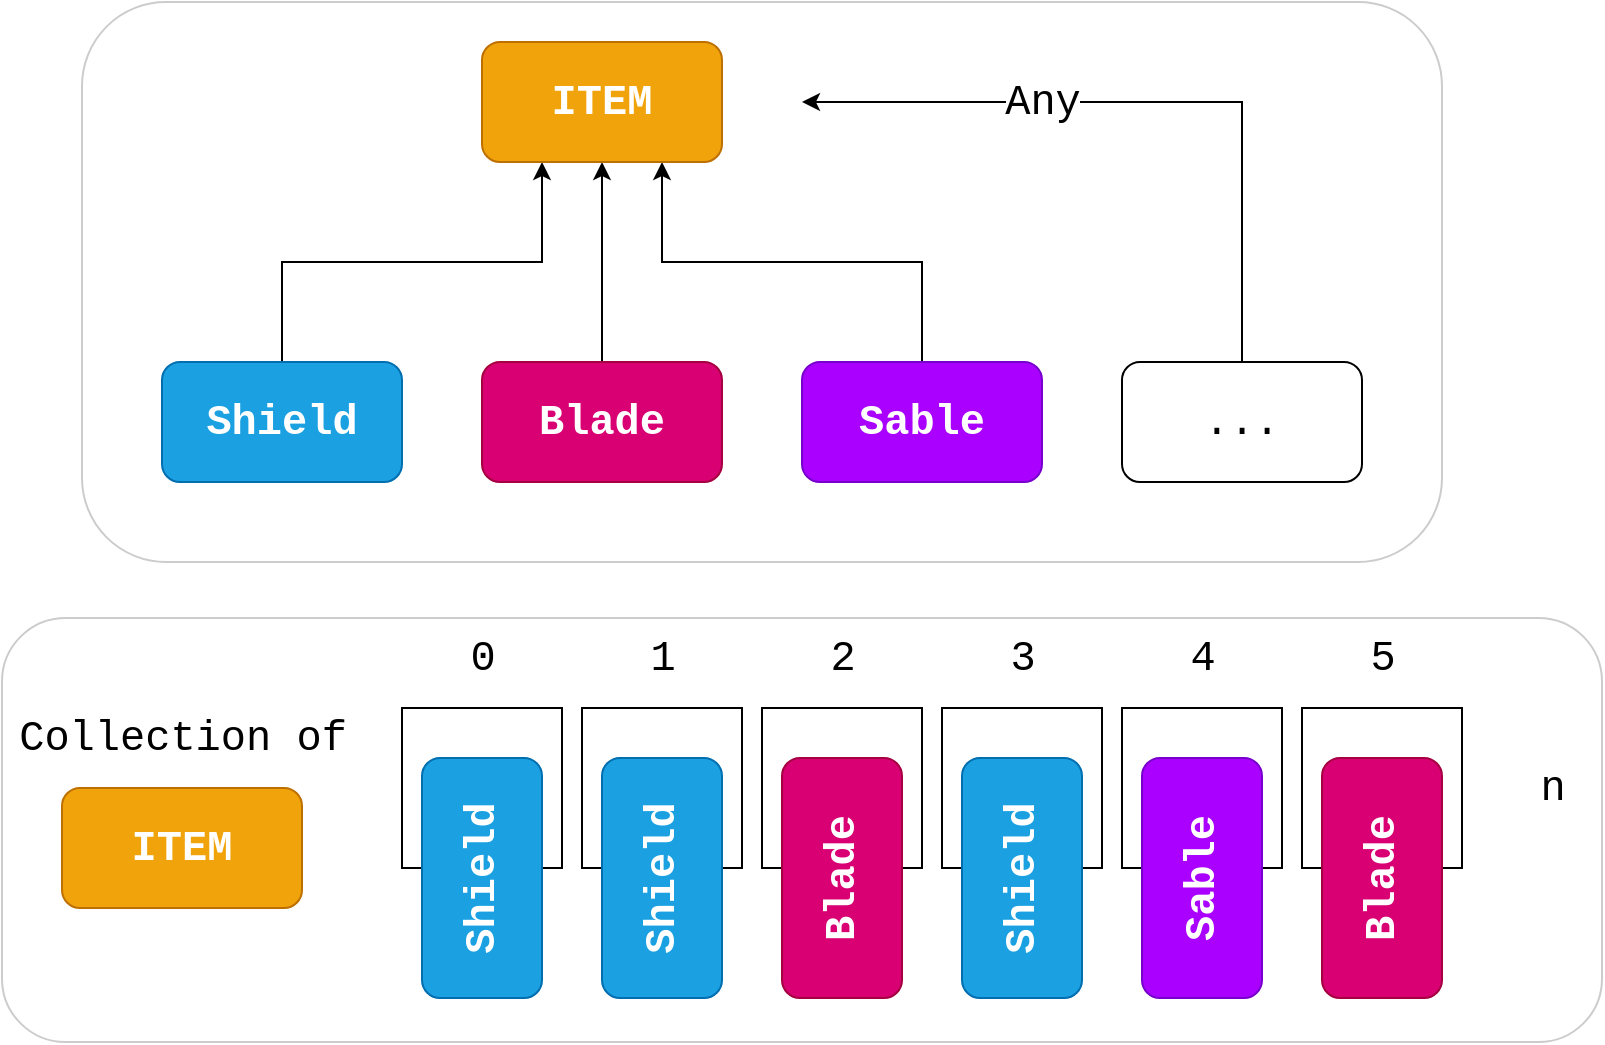 <mxfile version="13.0.6" type="device"><diagram id="B9JzBkdwT94Xz0L-NBJa" name="Page-1"><mxGraphModel dx="1422" dy="768" grid="1" gridSize="10" guides="1" tooltips="1" connect="1" arrows="1" fold="1" page="1" pageScale="1" pageWidth="850" pageHeight="1100" math="0" shadow="0"><root><mxCell id="0"/><mxCell id="1" parent="0"/><mxCell id="4CImGb2FpOQ7XYanFMSl-36" value="" style="rounded=1;whiteSpace=wrap;html=1;shadow=0;glass=0;comic=0;strokeColor=#CCCCCC;fillColor=none;fontFamily=Courier New;fontSize=21;" vertex="1" parent="1"><mxGeometry x="25" y="348" width="800" height="212" as="geometry"/></mxCell><mxCell id="4CImGb2FpOQ7XYanFMSl-14" value="" style="rounded=1;whiteSpace=wrap;html=1;fontFamily=Courier New;fontSize=21;fillColor=none;strokeColor=#CCCCCC;" vertex="1" parent="1"><mxGeometry x="65" y="40" width="680" height="280" as="geometry"/></mxCell><mxCell id="4CImGb2FpOQ7XYanFMSl-8" style="edgeStyle=orthogonalEdgeStyle;rounded=0;orthogonalLoop=1;jettySize=auto;html=1;exitX=0.5;exitY=0;exitDx=0;exitDy=0;entryX=0.25;entryY=1;entryDx=0;entryDy=0;fontFamily=Courier New;fontSize=21;" edge="1" parent="1" source="4CImGb2FpOQ7XYanFMSl-4" target="4CImGb2FpOQ7XYanFMSl-7"><mxGeometry relative="1" as="geometry"/></mxCell><mxCell id="4CImGb2FpOQ7XYanFMSl-4" value="Shield" style="rounded=1;whiteSpace=wrap;html=1;fontSize=21;fontStyle=1;fontFamily=Courier New;fillColor=#1ba1e2;strokeColor=#006EAF;fontColor=#ffffff;" vertex="1" parent="1"><mxGeometry x="105" y="220" width="120" height="60" as="geometry"/></mxCell><mxCell id="4CImGb2FpOQ7XYanFMSl-9" style="edgeStyle=orthogonalEdgeStyle;rounded=0;orthogonalLoop=1;jettySize=auto;html=1;exitX=0.5;exitY=0;exitDx=0;exitDy=0;entryX=0.5;entryY=1;entryDx=0;entryDy=0;fontFamily=Courier New;fontSize=21;" edge="1" parent="1" source="4CImGb2FpOQ7XYanFMSl-5" target="4CImGb2FpOQ7XYanFMSl-7"><mxGeometry relative="1" as="geometry"/></mxCell><mxCell id="4CImGb2FpOQ7XYanFMSl-5" value="Blade" style="rounded=1;whiteSpace=wrap;html=1;fontSize=21;fontStyle=1;fontFamily=Courier New;fillColor=#d80073;strokeColor=#A50040;fontColor=#ffffff;" vertex="1" parent="1"><mxGeometry x="265" y="220" width="120" height="60" as="geometry"/></mxCell><mxCell id="4CImGb2FpOQ7XYanFMSl-10" style="edgeStyle=orthogonalEdgeStyle;rounded=0;orthogonalLoop=1;jettySize=auto;html=1;exitX=0.5;exitY=0;exitDx=0;exitDy=0;entryX=0.75;entryY=1;entryDx=0;entryDy=0;fontFamily=Courier New;fontSize=21;" edge="1" parent="1" source="4CImGb2FpOQ7XYanFMSl-6" target="4CImGb2FpOQ7XYanFMSl-7"><mxGeometry relative="1" as="geometry"/></mxCell><mxCell id="4CImGb2FpOQ7XYanFMSl-6" value="Sable" style="rounded=1;whiteSpace=wrap;html=1;fontSize=21;fontStyle=1;fontFamily=Courier New;fillColor=#aa00ff;strokeColor=#7700CC;fontColor=#ffffff;comic=0;glass=0;shadow=0;" vertex="1" parent="1"><mxGeometry x="425" y="220" width="120" height="60" as="geometry"/></mxCell><mxCell id="4CImGb2FpOQ7XYanFMSl-7" value="ITEM" style="rounded=1;whiteSpace=wrap;html=1;fontFamily=Courier New;fontSize=21;fontStyle=1;fillColor=#f0a30a;strokeColor=#BD7000;fontColor=#ffffff;" vertex="1" parent="1"><mxGeometry x="265" y="60" width="120" height="60" as="geometry"/></mxCell><mxCell id="4CImGb2FpOQ7XYanFMSl-13" value="Any" style="edgeStyle=orthogonalEdgeStyle;rounded=0;orthogonalLoop=1;jettySize=auto;html=1;exitX=0.5;exitY=0;exitDx=0;exitDy=0;fontFamily=Courier New;fontSize=21;" edge="1" parent="1" source="4CImGb2FpOQ7XYanFMSl-11"><mxGeometry x="0.314" relative="1" as="geometry"><mxPoint x="425" y="90" as="targetPoint"/><Array as="points"><mxPoint x="645" y="90"/></Array><mxPoint as="offset"/></mxGeometry></mxCell><mxCell id="4CImGb2FpOQ7XYanFMSl-11" value="..." style="rounded=1;whiteSpace=wrap;html=1;fontFamily=Courier New;fontSize=21;fillColor=none;" vertex="1" parent="1"><mxGeometry x="585" y="220" width="120" height="60" as="geometry"/></mxCell><mxCell id="4CImGb2FpOQ7XYanFMSl-15" value="" style="whiteSpace=wrap;html=1;aspect=fixed;shadow=0;glass=0;comic=0;strokeColor=#000000;fillColor=none;fontFamily=Courier New;fontSize=21;" vertex="1" parent="1"><mxGeometry x="225" y="393" width="80" height="80" as="geometry"/></mxCell><mxCell id="4CImGb2FpOQ7XYanFMSl-16" value="" style="whiteSpace=wrap;html=1;aspect=fixed;shadow=0;glass=0;comic=0;strokeColor=#000000;fillColor=none;fontFamily=Courier New;fontSize=21;" vertex="1" parent="1"><mxGeometry x="315" y="393" width="80" height="80" as="geometry"/></mxCell><mxCell id="4CImGb2FpOQ7XYanFMSl-17" value="" style="whiteSpace=wrap;html=1;aspect=fixed;shadow=0;glass=0;comic=0;strokeColor=#000000;fillColor=none;fontFamily=Courier New;fontSize=21;" vertex="1" parent="1"><mxGeometry x="405" y="393" width="80" height="80" as="geometry"/></mxCell><mxCell id="4CImGb2FpOQ7XYanFMSl-18" value="" style="whiteSpace=wrap;html=1;aspect=fixed;shadow=0;glass=0;comic=0;strokeColor=#000000;fillColor=none;fontFamily=Courier New;fontSize=21;" vertex="1" parent="1"><mxGeometry x="495" y="393" width="80" height="80" as="geometry"/></mxCell><mxCell id="4CImGb2FpOQ7XYanFMSl-19" value="" style="whiteSpace=wrap;html=1;aspect=fixed;shadow=0;glass=0;comic=0;strokeColor=#000000;fillColor=none;fontFamily=Courier New;fontSize=21;" vertex="1" parent="1"><mxGeometry x="585" y="393" width="80" height="80" as="geometry"/></mxCell><mxCell id="4CImGb2FpOQ7XYanFMSl-20" value="" style="whiteSpace=wrap;html=1;aspect=fixed;shadow=0;glass=0;comic=0;strokeColor=#000000;fillColor=none;fontFamily=Courier New;fontSize=21;" vertex="1" parent="1"><mxGeometry x="675" y="393" width="80" height="80" as="geometry"/></mxCell><mxCell id="4CImGb2FpOQ7XYanFMSl-21" value="ITEM" style="rounded=1;whiteSpace=wrap;html=1;fontFamily=Courier New;fontSize=21;fontStyle=1;fillColor=#f0a30a;strokeColor=#BD7000;fontColor=#ffffff;" vertex="1" parent="1"><mxGeometry x="55" y="433" width="120" height="60" as="geometry"/></mxCell><mxCell id="4CImGb2FpOQ7XYanFMSl-22" value="0" style="text;html=1;align=center;verticalAlign=middle;resizable=0;points=[];autosize=1;fontSize=21;fontFamily=Courier New;" vertex="1" parent="1"><mxGeometry x="250" y="353" width="30" height="30" as="geometry"/></mxCell><mxCell id="4CImGb2FpOQ7XYanFMSl-23" value="1" style="text;html=1;align=center;verticalAlign=middle;resizable=0;points=[];autosize=1;fontSize=21;fontFamily=Courier New;" vertex="1" parent="1"><mxGeometry x="340" y="353" width="30" height="30" as="geometry"/></mxCell><mxCell id="4CImGb2FpOQ7XYanFMSl-24" value="2" style="text;html=1;align=center;verticalAlign=middle;resizable=0;points=[];autosize=1;fontSize=21;fontFamily=Courier New;" vertex="1" parent="1"><mxGeometry x="430" y="353" width="30" height="30" as="geometry"/></mxCell><mxCell id="4CImGb2FpOQ7XYanFMSl-25" value="3" style="text;html=1;align=center;verticalAlign=middle;resizable=0;points=[];autosize=1;fontSize=21;fontFamily=Courier New;" vertex="1" parent="1"><mxGeometry x="520" y="353" width="30" height="30" as="geometry"/></mxCell><mxCell id="4CImGb2FpOQ7XYanFMSl-26" value="4" style="text;html=1;align=center;verticalAlign=middle;resizable=0;points=[];autosize=1;fontSize=21;fontFamily=Courier New;" vertex="1" parent="1"><mxGeometry x="610" y="353" width="30" height="30" as="geometry"/></mxCell><mxCell id="4CImGb2FpOQ7XYanFMSl-27" value="5" style="text;html=1;align=center;verticalAlign=middle;resizable=0;points=[];autosize=1;fontSize=21;fontFamily=Courier New;" vertex="1" parent="1"><mxGeometry x="700" y="353" width="30" height="30" as="geometry"/></mxCell><mxCell id="4CImGb2FpOQ7XYanFMSl-28" value="n" style="text;html=1;align=center;verticalAlign=middle;resizable=0;points=[];autosize=1;fontSize=21;fontFamily=Courier New;" vertex="1" parent="1"><mxGeometry x="785" y="418" width="30" height="30" as="geometry"/></mxCell><mxCell id="4CImGb2FpOQ7XYanFMSl-29" value="Shield" style="rounded=1;whiteSpace=wrap;html=1;fontSize=21;fontStyle=1;fontFamily=Courier New;fillColor=#1ba1e2;strokeColor=#006EAF;fontColor=#ffffff;rotation=-90;" vertex="1" parent="1"><mxGeometry x="205" y="448" width="120" height="60" as="geometry"/></mxCell><mxCell id="4CImGb2FpOQ7XYanFMSl-30" value="Blade" style="rounded=1;whiteSpace=wrap;html=1;fontSize=21;fontStyle=1;fontFamily=Courier New;fillColor=#d80073;strokeColor=#A50040;fontColor=#ffffff;rotation=-90;" vertex="1" parent="1"><mxGeometry x="385" y="448" width="120" height="60" as="geometry"/></mxCell><mxCell id="4CImGb2FpOQ7XYanFMSl-31" value="Sable" style="rounded=1;whiteSpace=wrap;html=1;fontSize=21;fontStyle=1;fontFamily=Courier New;fillColor=#aa00ff;strokeColor=#7700CC;fontColor=#ffffff;comic=0;glass=0;shadow=0;rotation=-90;" vertex="1" parent="1"><mxGeometry x="565" y="448" width="120" height="60" as="geometry"/></mxCell><mxCell id="4CImGb2FpOQ7XYanFMSl-32" value="Shield" style="rounded=1;whiteSpace=wrap;html=1;fontSize=21;fontStyle=1;fontFamily=Courier New;fillColor=#1ba1e2;strokeColor=#006EAF;fontColor=#ffffff;rotation=-90;" vertex="1" parent="1"><mxGeometry x="295" y="448" width="120" height="60" as="geometry"/></mxCell><mxCell id="4CImGb2FpOQ7XYanFMSl-33" value="Shield" style="rounded=1;whiteSpace=wrap;html=1;fontSize=21;fontStyle=1;fontFamily=Courier New;fillColor=#1ba1e2;strokeColor=#006EAF;fontColor=#ffffff;rotation=-90;" vertex="1" parent="1"><mxGeometry x="475" y="448" width="120" height="60" as="geometry"/></mxCell><mxCell id="4CImGb2FpOQ7XYanFMSl-34" value="Blade" style="rounded=1;whiteSpace=wrap;html=1;fontSize=21;fontStyle=1;fontFamily=Courier New;fillColor=#d80073;strokeColor=#A50040;fontColor=#ffffff;rotation=-90;" vertex="1" parent="1"><mxGeometry x="655" y="448" width="120" height="60" as="geometry"/></mxCell><mxCell id="4CImGb2FpOQ7XYanFMSl-35" value="Collection of" style="text;html=1;align=center;verticalAlign=middle;resizable=0;points=[];autosize=1;fontSize=21;fontFamily=Courier New;" vertex="1" parent="1"><mxGeometry x="25" y="393" width="180" height="30" as="geometry"/></mxCell></root></mxGraphModel></diagram></mxfile>